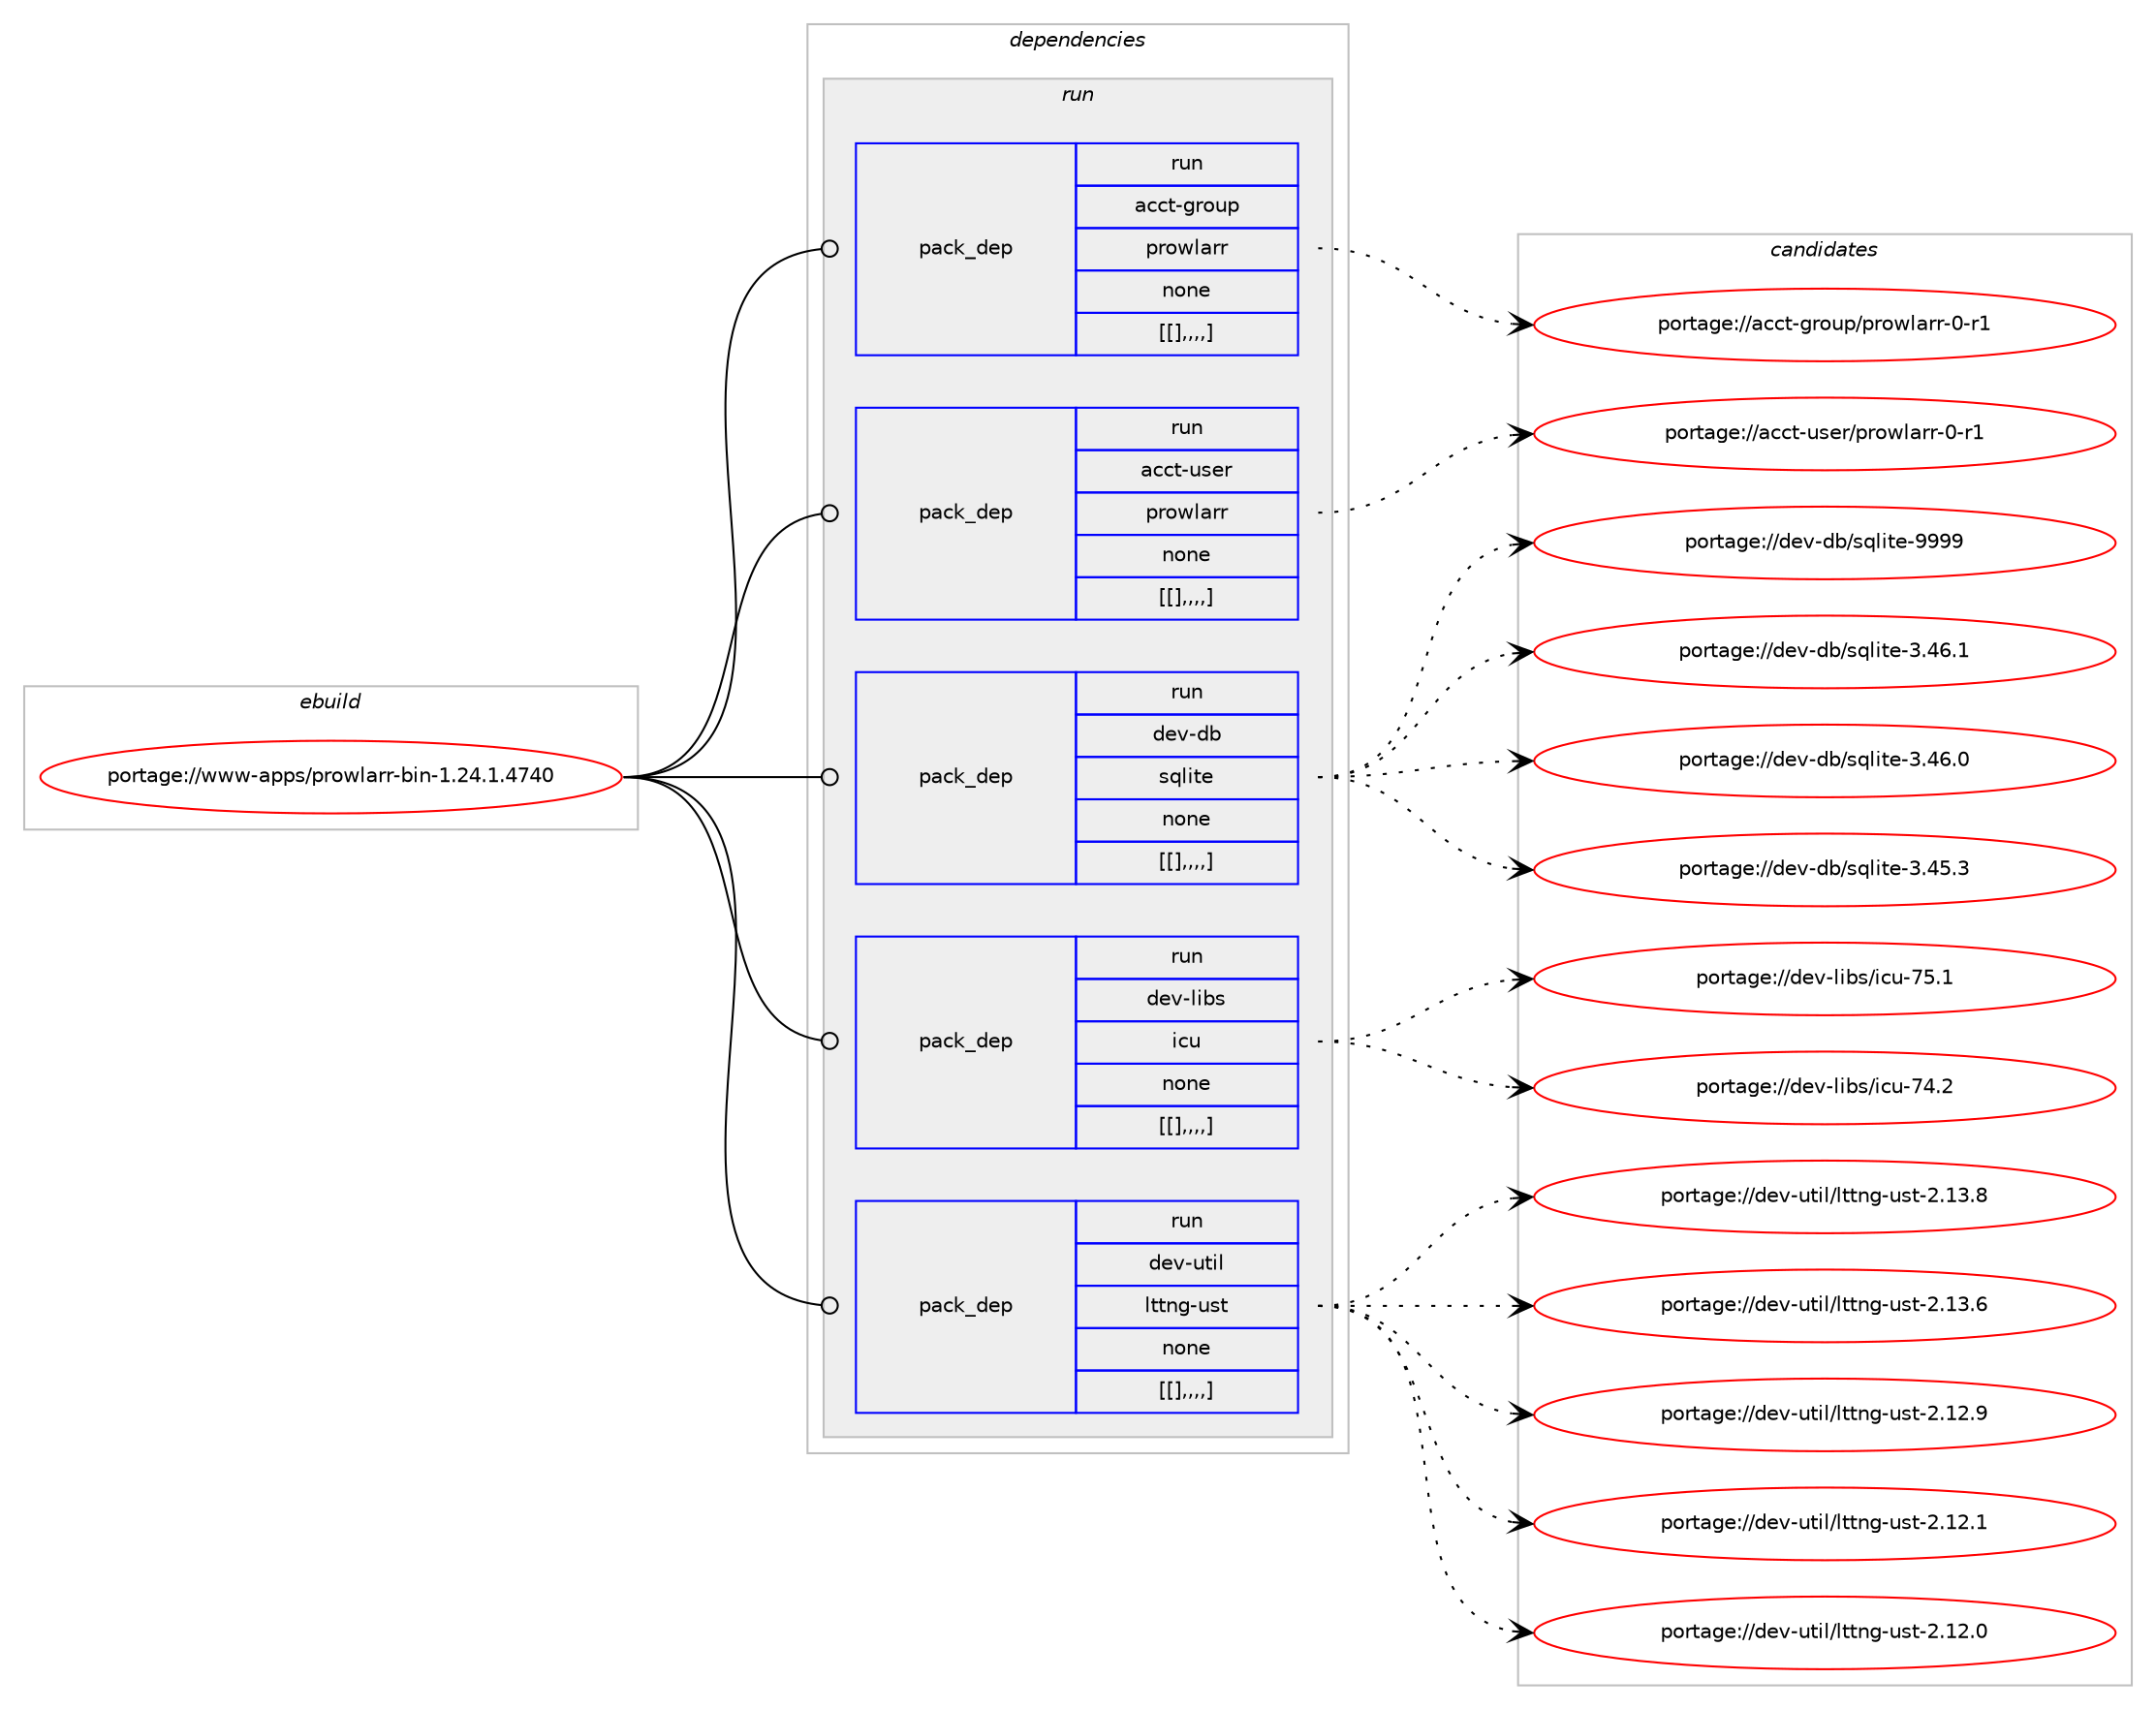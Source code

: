 digraph prolog {

# *************
# Graph options
# *************

newrank=true;
concentrate=true;
compound=true;
graph [rankdir=LR,fontname=Helvetica,fontsize=10,ranksep=1.5];#, ranksep=2.5, nodesep=0.2];
edge  [arrowhead=vee];
node  [fontname=Helvetica,fontsize=10];

# **********
# The ebuild
# **********

subgraph cluster_leftcol {
color=gray;
label=<<i>ebuild</i>>;
id [label="portage://www-apps/prowlarr-bin-1.24.1.4740", color=red, width=4, href="../www-apps/prowlarr-bin-1.24.1.4740.svg"];
}

# ****************
# The dependencies
# ****************

subgraph cluster_midcol {
color=gray;
label=<<i>dependencies</i>>;
subgraph cluster_compile {
fillcolor="#eeeeee";
style=filled;
label=<<i>compile</i>>;
}
subgraph cluster_compileandrun {
fillcolor="#eeeeee";
style=filled;
label=<<i>compile and run</i>>;
}
subgraph cluster_run {
fillcolor="#eeeeee";
style=filled;
label=<<i>run</i>>;
subgraph pack338696 {
dependency466088 [label=<<TABLE BORDER="0" CELLBORDER="1" CELLSPACING="0" CELLPADDING="4" WIDTH="220"><TR><TD ROWSPAN="6" CELLPADDING="30">pack_dep</TD></TR><TR><TD WIDTH="110">run</TD></TR><TR><TD>acct-group</TD></TR><TR><TD>prowlarr</TD></TR><TR><TD>none</TD></TR><TR><TD>[[],,,,]</TD></TR></TABLE>>, shape=none, color=blue];
}
id:e -> dependency466088:w [weight=20,style="solid",arrowhead="odot"];
subgraph pack338697 {
dependency466089 [label=<<TABLE BORDER="0" CELLBORDER="1" CELLSPACING="0" CELLPADDING="4" WIDTH="220"><TR><TD ROWSPAN="6" CELLPADDING="30">pack_dep</TD></TR><TR><TD WIDTH="110">run</TD></TR><TR><TD>acct-user</TD></TR><TR><TD>prowlarr</TD></TR><TR><TD>none</TD></TR><TR><TD>[[],,,,]</TD></TR></TABLE>>, shape=none, color=blue];
}
id:e -> dependency466089:w [weight=20,style="solid",arrowhead="odot"];
subgraph pack338698 {
dependency466090 [label=<<TABLE BORDER="0" CELLBORDER="1" CELLSPACING="0" CELLPADDING="4" WIDTH="220"><TR><TD ROWSPAN="6" CELLPADDING="30">pack_dep</TD></TR><TR><TD WIDTH="110">run</TD></TR><TR><TD>dev-db</TD></TR><TR><TD>sqlite</TD></TR><TR><TD>none</TD></TR><TR><TD>[[],,,,]</TD></TR></TABLE>>, shape=none, color=blue];
}
id:e -> dependency466090:w [weight=20,style="solid",arrowhead="odot"];
subgraph pack338699 {
dependency466091 [label=<<TABLE BORDER="0" CELLBORDER="1" CELLSPACING="0" CELLPADDING="4" WIDTH="220"><TR><TD ROWSPAN="6" CELLPADDING="30">pack_dep</TD></TR><TR><TD WIDTH="110">run</TD></TR><TR><TD>dev-libs</TD></TR><TR><TD>icu</TD></TR><TR><TD>none</TD></TR><TR><TD>[[],,,,]</TD></TR></TABLE>>, shape=none, color=blue];
}
id:e -> dependency466091:w [weight=20,style="solid",arrowhead="odot"];
subgraph pack338700 {
dependency466092 [label=<<TABLE BORDER="0" CELLBORDER="1" CELLSPACING="0" CELLPADDING="4" WIDTH="220"><TR><TD ROWSPAN="6" CELLPADDING="30">pack_dep</TD></TR><TR><TD WIDTH="110">run</TD></TR><TR><TD>dev-util</TD></TR><TR><TD>lttng-ust</TD></TR><TR><TD>none</TD></TR><TR><TD>[[],,,,]</TD></TR></TABLE>>, shape=none, color=blue];
}
id:e -> dependency466092:w [weight=20,style="solid",arrowhead="odot"];
}
}

# **************
# The candidates
# **************

subgraph cluster_choices {
rank=same;
color=gray;
label=<<i>candidates</i>>;

subgraph choice338696 {
color=black;
nodesep=1;
choice97999911645103114111117112471121141111191089711411445484511449 [label="portage://acct-group/prowlarr-0-r1", color=red, width=4,href="../acct-group/prowlarr-0-r1.svg"];
dependency466088:e -> choice97999911645103114111117112471121141111191089711411445484511449:w [style=dotted,weight="100"];
}
subgraph choice338697 {
color=black;
nodesep=1;
choice97999911645117115101114471121141111191089711411445484511449 [label="portage://acct-user/prowlarr-0-r1", color=red, width=4,href="../acct-user/prowlarr-0-r1.svg"];
dependency466089:e -> choice97999911645117115101114471121141111191089711411445484511449:w [style=dotted,weight="100"];
}
subgraph choice338698 {
color=black;
nodesep=1;
choice1001011184510098471151131081051161014557575757 [label="portage://dev-db/sqlite-9999", color=red, width=4,href="../dev-db/sqlite-9999.svg"];
choice10010111845100984711511310810511610145514652544649 [label="portage://dev-db/sqlite-3.46.1", color=red, width=4,href="../dev-db/sqlite-3.46.1.svg"];
choice10010111845100984711511310810511610145514652544648 [label="portage://dev-db/sqlite-3.46.0", color=red, width=4,href="../dev-db/sqlite-3.46.0.svg"];
choice10010111845100984711511310810511610145514652534651 [label="portage://dev-db/sqlite-3.45.3", color=red, width=4,href="../dev-db/sqlite-3.45.3.svg"];
dependency466090:e -> choice1001011184510098471151131081051161014557575757:w [style=dotted,weight="100"];
dependency466090:e -> choice10010111845100984711511310810511610145514652544649:w [style=dotted,weight="100"];
dependency466090:e -> choice10010111845100984711511310810511610145514652544648:w [style=dotted,weight="100"];
dependency466090:e -> choice10010111845100984711511310810511610145514652534651:w [style=dotted,weight="100"];
}
subgraph choice338699 {
color=black;
nodesep=1;
choice100101118451081059811547105991174555534649 [label="portage://dev-libs/icu-75.1", color=red, width=4,href="../dev-libs/icu-75.1.svg"];
choice100101118451081059811547105991174555524650 [label="portage://dev-libs/icu-74.2", color=red, width=4,href="../dev-libs/icu-74.2.svg"];
dependency466091:e -> choice100101118451081059811547105991174555534649:w [style=dotted,weight="100"];
dependency466091:e -> choice100101118451081059811547105991174555524650:w [style=dotted,weight="100"];
}
subgraph choice338700 {
color=black;
nodesep=1;
choice10010111845117116105108471081161161101034511711511645504649514656 [label="portage://dev-util/lttng-ust-2.13.8", color=red, width=4,href="../dev-util/lttng-ust-2.13.8.svg"];
choice10010111845117116105108471081161161101034511711511645504649514654 [label="portage://dev-util/lttng-ust-2.13.6", color=red, width=4,href="../dev-util/lttng-ust-2.13.6.svg"];
choice10010111845117116105108471081161161101034511711511645504649504657 [label="portage://dev-util/lttng-ust-2.12.9", color=red, width=4,href="../dev-util/lttng-ust-2.12.9.svg"];
choice10010111845117116105108471081161161101034511711511645504649504649 [label="portage://dev-util/lttng-ust-2.12.1", color=red, width=4,href="../dev-util/lttng-ust-2.12.1.svg"];
choice10010111845117116105108471081161161101034511711511645504649504648 [label="portage://dev-util/lttng-ust-2.12.0", color=red, width=4,href="../dev-util/lttng-ust-2.12.0.svg"];
dependency466092:e -> choice10010111845117116105108471081161161101034511711511645504649514656:w [style=dotted,weight="100"];
dependency466092:e -> choice10010111845117116105108471081161161101034511711511645504649514654:w [style=dotted,weight="100"];
dependency466092:e -> choice10010111845117116105108471081161161101034511711511645504649504657:w [style=dotted,weight="100"];
dependency466092:e -> choice10010111845117116105108471081161161101034511711511645504649504649:w [style=dotted,weight="100"];
dependency466092:e -> choice10010111845117116105108471081161161101034511711511645504649504648:w [style=dotted,weight="100"];
}
}

}
